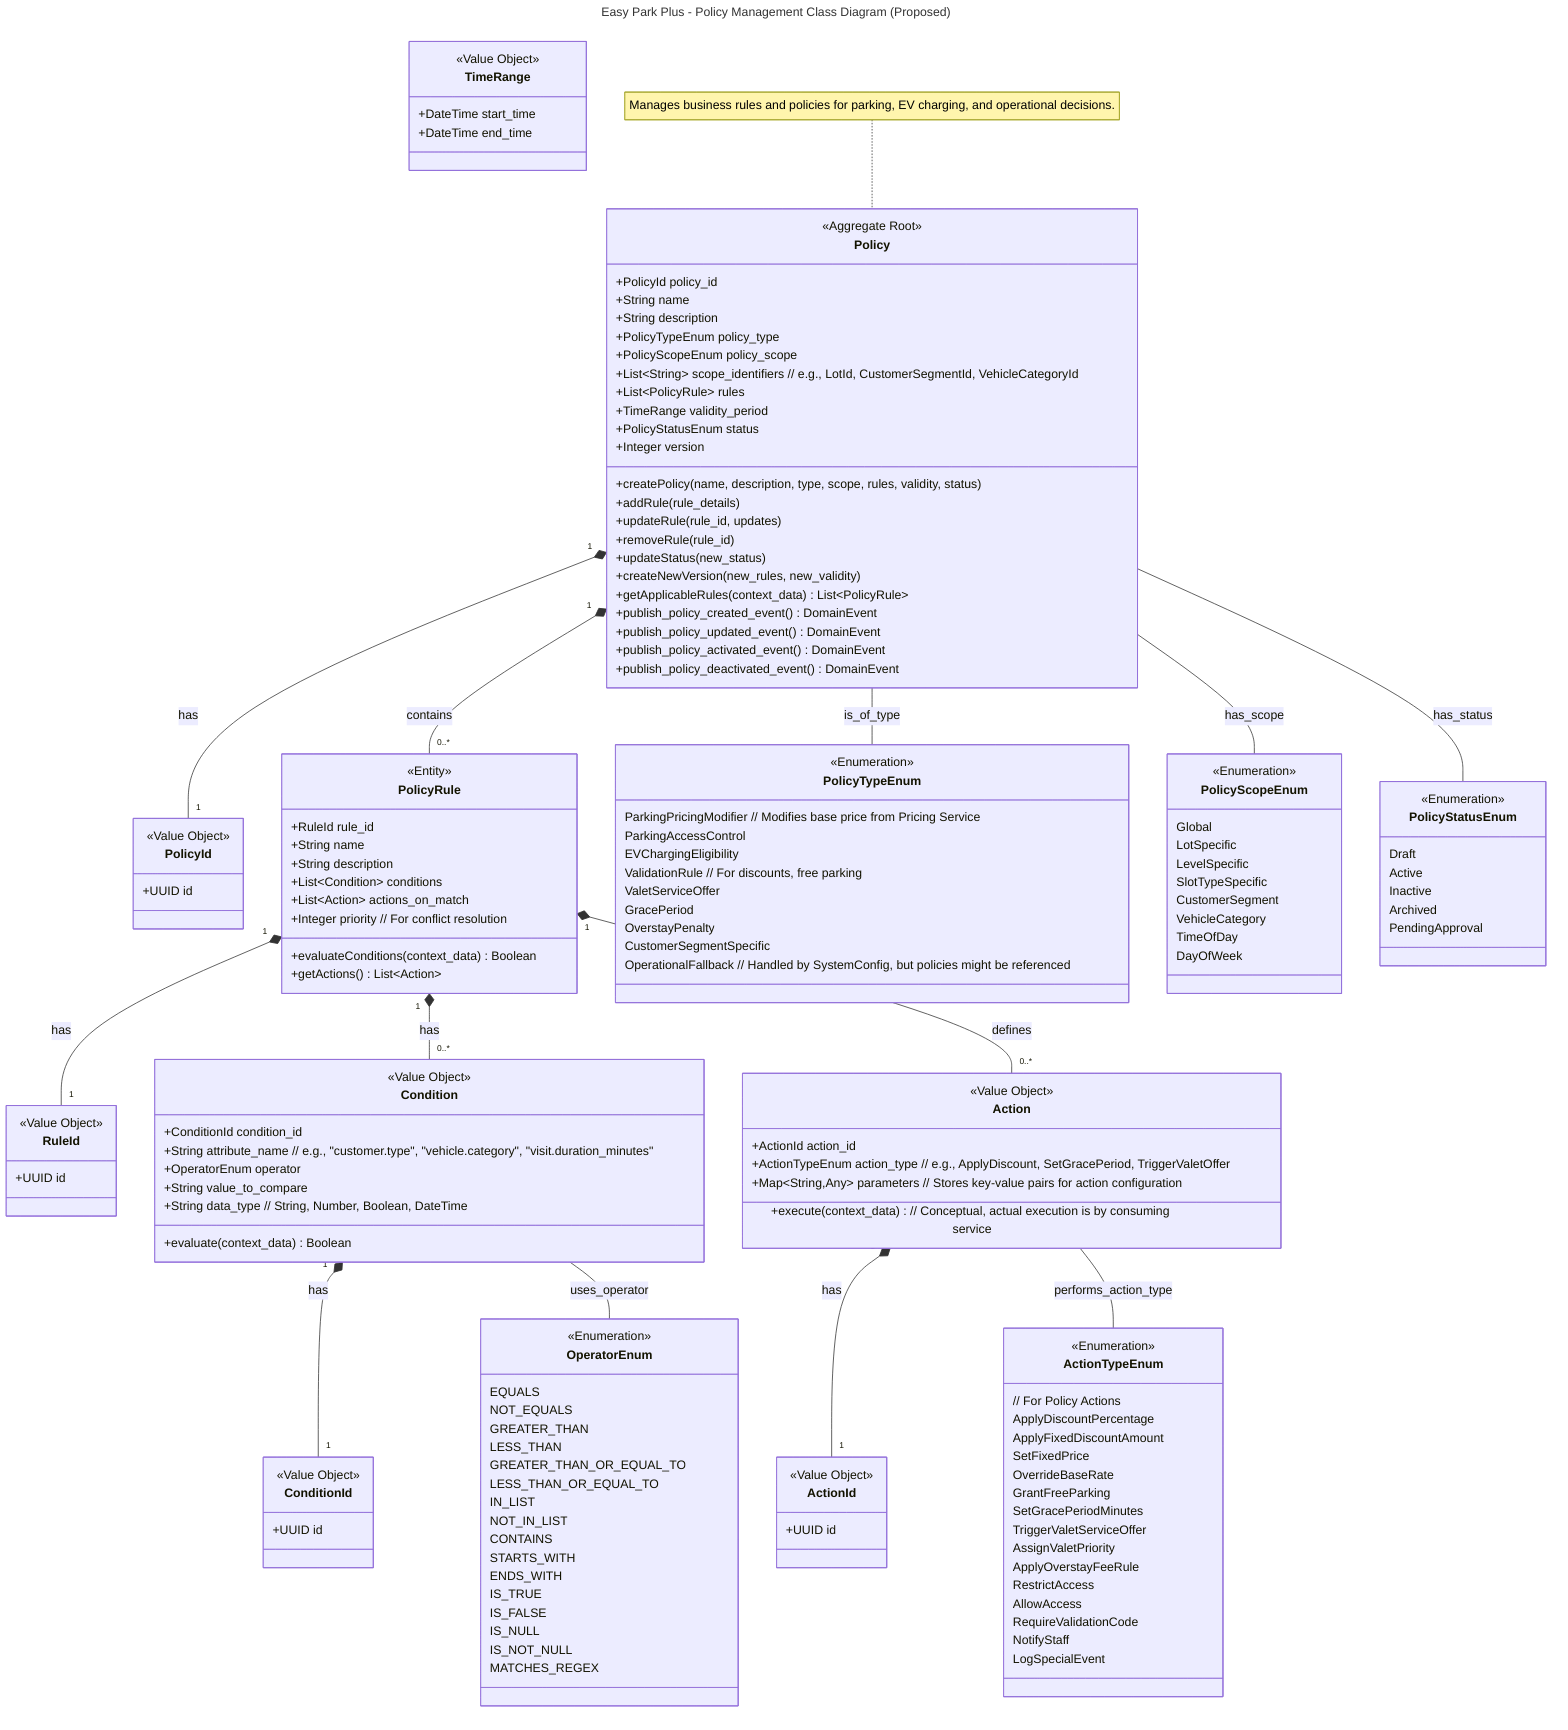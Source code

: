 ---
title: Easy Park Plus - Policy Management Class Diagram (Proposed)
---

classDiagram
    class Policy {
        <<Aggregate Root>>
        +PolicyId policy_id
        +String name
        +String description
        +PolicyTypeEnum policy_type
        +PolicyScopeEnum policy_scope
        +List~String~ scope_identifiers // e.g., LotId, CustomerSegmentId, VehicleCategoryId
        +List~PolicyRule~ rules
        +TimeRange validity_period
        +PolicyStatusEnum status
        +Integer version
        +createPolicy(name, description, type, scope, rules, validity, status)
        +addRule(rule_details)
        +updateRule(rule_id, updates)
        +removeRule(rule_id)
        +updateStatus(new_status)
        +createNewVersion(new_rules, new_validity)
        +getApplicableRules(context_data) List~PolicyRule~
        +publish_policy_created_event() DomainEvent
        +publish_policy_updated_event() DomainEvent
        +publish_policy_activated_event() DomainEvent
        +publish_policy_deactivated_event() DomainEvent
    }

    class PolicyId {
        <<Value Object>>
        +UUID id
    }

    class PolicyRule {
        <<Entity>>
        +RuleId rule_id
        +String name
        +String description
        +List~Condition~ conditions
        +List~Action~ actions_on_match
        +Integer priority // For conflict resolution
        +evaluateConditions(context_data) Boolean
        +getActions() List~Action~
    }

    class RuleId {
        <<Value Object>>
        +UUID id
    }

    class Condition {
        <<Value Object>>
        +ConditionId condition_id
        +String attribute_name // e.g., "customer.type", "vehicle.category", "visit.duration_minutes"
        +OperatorEnum operator
        +String value_to_compare
        +String data_type // String, Number, Boolean, DateTime
        +evaluate(context_data) Boolean
    }

    class ConditionId {
        <<Value Object>>
        +UUID id
    }

    class Action {
        <<Value Object>>
        +ActionId action_id
        +ActionTypeEnum action_type // e.g., ApplyDiscount, SetGracePeriod, TriggerValetOffer
        +Map~String,Any~ parameters // Stores key-value pairs for action configuration
        +execute(context_data) // Conceptual, actual execution is by consuming service
    }

    class ActionId {
        <<Value Object>>
        +UUID id
    }

    class TimeRange {
        <<Value Object>>
        +DateTime start_time
        +DateTime end_time
    }

    class PolicyTypeEnum {
        <<Enumeration>>
        ParkingPricingModifier // Modifies base price from Pricing Service
        ParkingAccessControl
        EVChargingEligibility
        ValidationRule // For discounts, free parking
        ValetServiceOffer
        GracePeriod
        OverstayPenalty
        CustomerSegmentSpecific
        OperationalFallback // Handled by SystemConfig, but policies might be referenced
    }

    class PolicyScopeEnum {
        <<Enumeration>>
        Global
        LotSpecific
        LevelSpecific
        SlotTypeSpecific
        CustomerSegment
        VehicleCategory
        TimeOfDay
        DayOfWeek
    }

    class PolicyStatusEnum {
        <<Enumeration>>
        Draft
        Active
        Inactive
        Archived
        PendingApproval
    }

    class OperatorEnum {
        <<Enumeration>>
        EQUALS
        NOT_EQUALS
        GREATER_THAN
        LESS_THAN
        GREATER_THAN_OR_EQUAL_TO
        LESS_THAN_OR_EQUAL_TO
        IN_LIST
        NOT_IN_LIST
        CONTAINS
        STARTS_WITH
        ENDS_WITH
        IS_TRUE
        IS_FALSE
        IS_NULL
        IS_NOT_NULL
        MATCHES_REGEX
    }

    class ActionTypeEnum { // For Policy Actions
        <<Enumeration>>
        ApplyDiscountPercentage
        ApplyFixedDiscountAmount
        SetFixedPrice
        OverrideBaseRate
        GrantFreeParking
        SetGracePeriodMinutes
        TriggerValetServiceOffer
        AssignValetPriority
        ApplyOverstayFeeRule
        RestrictAccess
        AllowAccess
        RequireValidationCode
        NotifyStaff
        LogSpecialEvent
    }

    Policy "1" *-- "1" PolicyId : has
    Policy "1" *-- "0..*" PolicyRule : contains
    PolicyRule "1" *-- "1" RuleId : has
    PolicyRule "1" *-- "0..*" Condition : has
    PolicyRule "1" *-- "0..*" Action : defines
    Condition "1" *-- "1" ConditionId : has
    Action "1" *-- "1" ActionId : has

    Policy -- PolicyTypeEnum : is_of_type
    Policy -- PolicyScopeEnum : has_scope
    Policy -- PolicyStatusEnum : has_status
    Condition -- OperatorEnum : uses_operator
    Action -- ActionTypeEnum : performs_action_type

    note for Policy "Manages business rules and policies for parking, EV charging, and operational decisions."